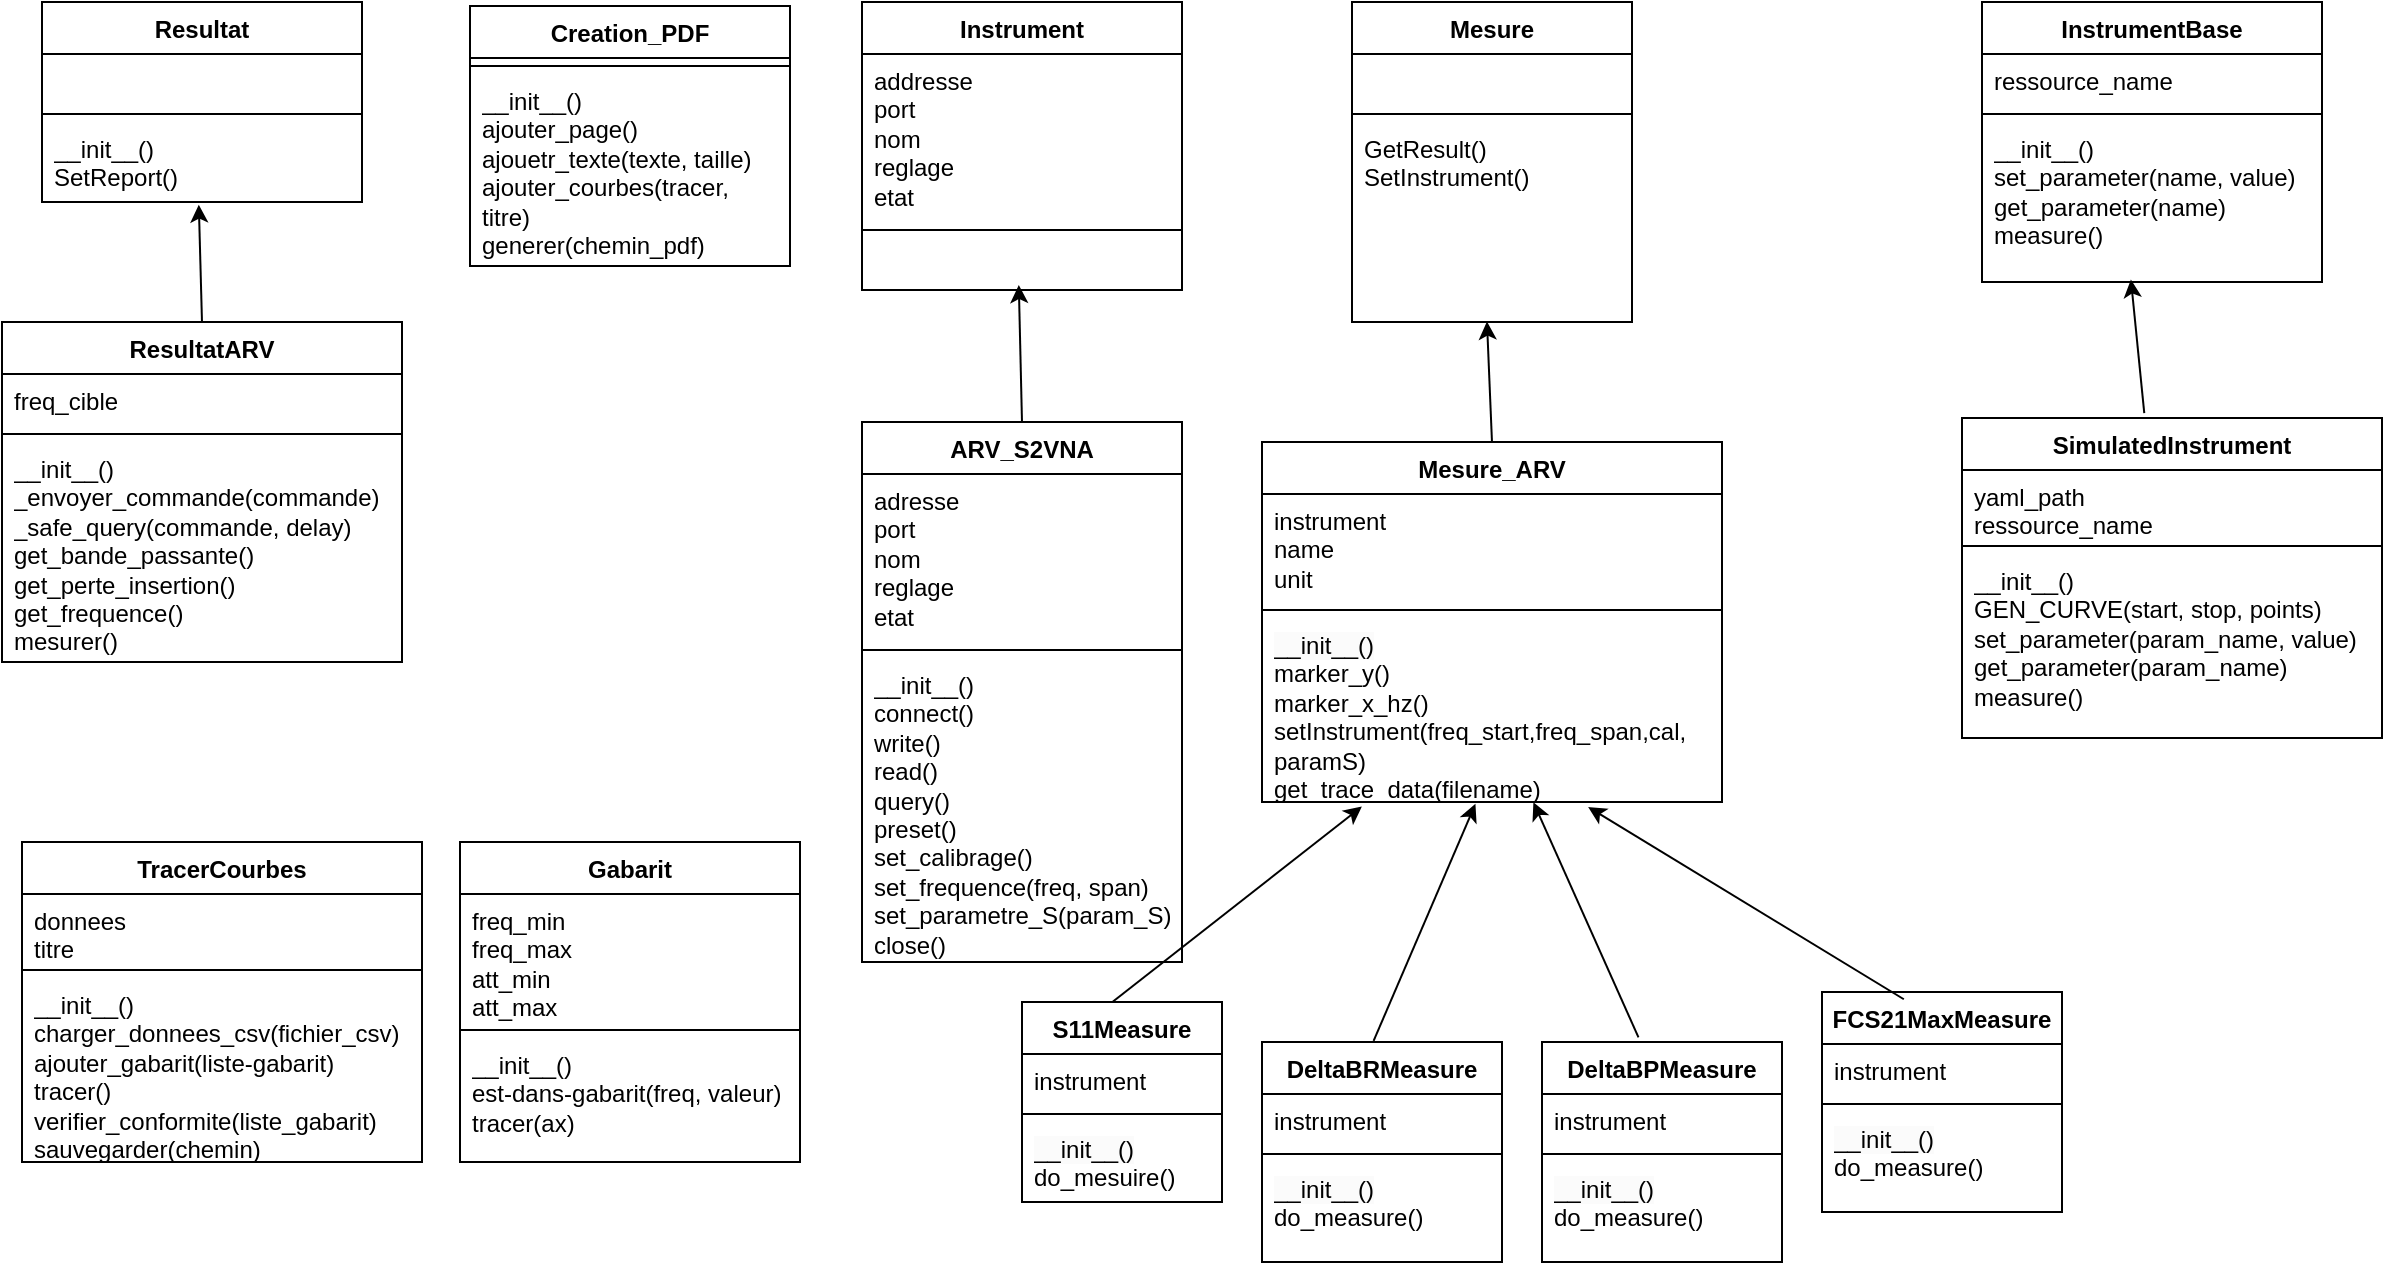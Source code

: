 <mxfile>
    <diagram name="Page-1" id="XPTf3aDHP2g1S3h9bZaN">
        <mxGraphModel dx="752" dy="558" grid="1" gridSize="10" guides="1" tooltips="1" connect="1" arrows="1" fold="1" page="1" pageScale="1" pageWidth="827" pageHeight="1169" math="0" shadow="0">
            <root>
                <mxCell id="0"/>
                <mxCell id="1" parent="0"/>
                <mxCell id="0goYAb9Xifs5LFrfAi84-1" value="Resultat" style="swimlane;fontStyle=1;align=center;verticalAlign=top;childLayout=stackLayout;horizontal=1;startSize=26;horizontalStack=0;resizeParent=1;resizeParentMax=0;resizeLast=0;collapsible=1;marginBottom=0;whiteSpace=wrap;html=1;" parent="1" vertex="1">
                    <mxGeometry x="40" y="150" width="160" height="100" as="geometry"/>
                </mxCell>
                <mxCell id="0goYAb9Xifs5LFrfAi84-2" value="&lt;div&gt;&lt;br&gt;&lt;/div&gt;&lt;div&gt;&lt;br&gt;&lt;/div&gt;" style="text;strokeColor=none;fillColor=none;align=left;verticalAlign=top;spacingLeft=4;spacingRight=4;overflow=hidden;rotatable=0;points=[[0,0.5],[1,0.5]];portConstraint=eastwest;whiteSpace=wrap;html=1;" parent="0goYAb9Xifs5LFrfAi84-1" vertex="1">
                    <mxGeometry y="26" width="160" height="26" as="geometry"/>
                </mxCell>
                <mxCell id="0goYAb9Xifs5LFrfAi84-3" value="" style="line;strokeWidth=1;fillColor=none;align=left;verticalAlign=middle;spacingTop=-1;spacingLeft=3;spacingRight=3;rotatable=0;labelPosition=right;points=[];portConstraint=eastwest;strokeColor=inherit;" parent="0goYAb9Xifs5LFrfAi84-1" vertex="1">
                    <mxGeometry y="52" width="160" height="8" as="geometry"/>
                </mxCell>
                <mxCell id="0goYAb9Xifs5LFrfAi84-4" value="&lt;div&gt;__init__()&lt;/div&gt;SetReport()" style="text;strokeColor=none;fillColor=none;align=left;verticalAlign=top;spacingLeft=4;spacingRight=4;overflow=hidden;rotatable=0;points=[[0,0.5],[1,0.5]];portConstraint=eastwest;whiteSpace=wrap;html=1;" parent="0goYAb9Xifs5LFrfAi84-1" vertex="1">
                    <mxGeometry y="60" width="160" height="40" as="geometry"/>
                </mxCell>
                <mxCell id="0goYAb9Xifs5LFrfAi84-5" value="Mesure" style="swimlane;fontStyle=1;align=center;verticalAlign=top;childLayout=stackLayout;horizontal=1;startSize=26;horizontalStack=0;resizeParent=1;resizeParentMax=0;resizeLast=0;collapsible=1;marginBottom=0;whiteSpace=wrap;html=1;" parent="1" vertex="1">
                    <mxGeometry x="695" y="150" width="140" height="160" as="geometry"/>
                </mxCell>
                <mxCell id="0goYAb9Xifs5LFrfAi84-6" value="&lt;div&gt;&lt;br&gt;&lt;/div&gt;&lt;div&gt;&lt;br&gt;&lt;/div&gt;" style="text;strokeColor=none;fillColor=none;align=left;verticalAlign=top;spacingLeft=4;spacingRight=4;overflow=hidden;rotatable=0;points=[[0,0.5],[1,0.5]];portConstraint=eastwest;whiteSpace=wrap;html=1;" parent="0goYAb9Xifs5LFrfAi84-5" vertex="1">
                    <mxGeometry y="26" width="140" height="26" as="geometry"/>
                </mxCell>
                <mxCell id="0goYAb9Xifs5LFrfAi84-7" value="" style="line;strokeWidth=1;fillColor=none;align=left;verticalAlign=middle;spacingTop=-1;spacingLeft=3;spacingRight=3;rotatable=0;labelPosition=right;points=[];portConstraint=eastwest;strokeColor=inherit;" parent="0goYAb9Xifs5LFrfAi84-5" vertex="1">
                    <mxGeometry y="52" width="140" height="8" as="geometry"/>
                </mxCell>
                <mxCell id="0goYAb9Xifs5LFrfAi84-8" value="GetResult()&lt;div&gt;SetInstrument()&lt;/div&gt;" style="text;strokeColor=none;fillColor=none;align=left;verticalAlign=top;spacingLeft=4;spacingRight=4;overflow=hidden;rotatable=0;points=[[0,0.5],[1,0.5]];portConstraint=eastwest;whiteSpace=wrap;html=1;" parent="0goYAb9Xifs5LFrfAi84-5" vertex="1">
                    <mxGeometry y="60" width="140" height="100" as="geometry"/>
                </mxCell>
                <mxCell id="0goYAb9Xifs5LFrfAi84-9" value="Instrument" style="swimlane;fontStyle=1;align=center;verticalAlign=top;childLayout=stackLayout;horizontal=1;startSize=26;horizontalStack=0;resizeParent=1;resizeParentMax=0;resizeLast=0;collapsible=1;marginBottom=0;whiteSpace=wrap;html=1;" parent="1" vertex="1">
                    <mxGeometry x="450" y="150" width="160" height="144" as="geometry"/>
                </mxCell>
                <mxCell id="0goYAb9Xifs5LFrfAi84-10" value="addresse&lt;div&gt;port&lt;/div&gt;&lt;div&gt;nom&lt;/div&gt;&lt;div&gt;reglage&lt;/div&gt;&lt;div&gt;etat&lt;/div&gt;" style="text;strokeColor=none;fillColor=none;align=left;verticalAlign=top;spacingLeft=4;spacingRight=4;overflow=hidden;rotatable=0;points=[[0,0.5],[1,0.5]];portConstraint=eastwest;whiteSpace=wrap;html=1;" parent="0goYAb9Xifs5LFrfAi84-9" vertex="1">
                    <mxGeometry y="26" width="160" height="84" as="geometry"/>
                </mxCell>
                <mxCell id="0goYAb9Xifs5LFrfAi84-11" value="" style="line;strokeWidth=1;fillColor=none;align=left;verticalAlign=middle;spacingTop=-1;spacingLeft=3;spacingRight=3;rotatable=0;labelPosition=right;points=[];portConstraint=eastwest;strokeColor=inherit;" parent="0goYAb9Xifs5LFrfAi84-9" vertex="1">
                    <mxGeometry y="110" width="160" height="8" as="geometry"/>
                </mxCell>
                <mxCell id="0goYAb9Xifs5LFrfAi84-12" value="&lt;div&gt;&lt;br&gt;&lt;/div&gt;&lt;div&gt;&lt;br&gt;&lt;/div&gt;" style="text;strokeColor=none;fillColor=none;align=left;verticalAlign=top;spacingLeft=4;spacingRight=4;overflow=hidden;rotatable=0;points=[[0,0.5],[1,0.5]];portConstraint=eastwest;whiteSpace=wrap;html=1;" parent="0goYAb9Xifs5LFrfAi84-9" vertex="1">
                    <mxGeometry y="118" width="160" height="26" as="geometry"/>
                </mxCell>
                <mxCell id="2" value="TracerCourbes" style="swimlane;fontStyle=1;align=center;verticalAlign=top;childLayout=stackLayout;horizontal=1;startSize=26;horizontalStack=0;resizeParent=1;resizeParentMax=0;resizeLast=0;collapsible=1;marginBottom=0;whiteSpace=wrap;html=1;" parent="1" vertex="1">
                    <mxGeometry x="30" y="570" width="200" height="160" as="geometry"/>
                </mxCell>
                <mxCell id="3" value="&lt;div&gt;donnees&lt;/div&gt;&lt;div&gt;titre&lt;/div&gt;" style="text;strokeColor=none;fillColor=none;align=left;verticalAlign=top;spacingLeft=4;spacingRight=4;overflow=hidden;rotatable=0;points=[[0,0.5],[1,0.5]];portConstraint=eastwest;whiteSpace=wrap;html=1;" parent="2" vertex="1">
                    <mxGeometry y="26" width="200" height="34" as="geometry"/>
                </mxCell>
                <mxCell id="4" value="" style="line;strokeWidth=1;fillColor=none;align=left;verticalAlign=middle;spacingTop=-1;spacingLeft=3;spacingRight=3;rotatable=0;labelPosition=right;points=[];portConstraint=eastwest;strokeColor=inherit;" parent="2" vertex="1">
                    <mxGeometry y="60" width="200" height="8" as="geometry"/>
                </mxCell>
                <mxCell id="5" value="__init__()&lt;div&gt;&lt;font color=&quot;#000000&quot;&gt;charger_donnees_csv(fichier_csv)&lt;br&gt;&lt;/font&gt;&lt;div&gt;ajouter_gabarit(liste-gabarit)&lt;/div&gt;&lt;div&gt;tracer()&lt;/div&gt;&lt;div&gt;verifier_conformite(liste_gabarit)&lt;/div&gt;&lt;div&gt;sauvegarder(chemin)&lt;/div&gt;&lt;div&gt;&lt;br&gt;&lt;/div&gt;&lt;/div&gt;" style="text;strokeColor=none;fillColor=none;align=left;verticalAlign=top;spacingLeft=4;spacingRight=4;overflow=hidden;rotatable=0;points=[[0,0.5],[1,0.5]];portConstraint=eastwest;whiteSpace=wrap;html=1;" parent="2" vertex="1">
                    <mxGeometry y="68" width="200" height="92" as="geometry"/>
                </mxCell>
                <mxCell id="7" value="Creation_PDF" style="swimlane;fontStyle=1;align=center;verticalAlign=top;childLayout=stackLayout;horizontal=1;startSize=26;horizontalStack=0;resizeParent=1;resizeParentMax=0;resizeLast=0;collapsible=1;marginBottom=0;whiteSpace=wrap;html=1;" parent="1" vertex="1">
                    <mxGeometry x="254" y="152" width="160" height="130" as="geometry"/>
                </mxCell>
                <mxCell id="9" value="" style="line;strokeWidth=1;fillColor=none;align=left;verticalAlign=middle;spacingTop=-1;spacingLeft=3;spacingRight=3;rotatable=0;labelPosition=right;points=[];portConstraint=eastwest;strokeColor=inherit;" parent="7" vertex="1">
                    <mxGeometry y="26" width="160" height="8" as="geometry"/>
                </mxCell>
                <mxCell id="10" value="&lt;span style=&quot;color: rgb(0, 0, 0);&quot;&gt;__init__()&lt;/span&gt;&lt;div&gt;&lt;font color=&quot;#000000&quot;&gt;ajouter_page()&lt;br&gt;&lt;/font&gt;&lt;div&gt;&lt;span style=&quot;color: rgb(0, 0, 0);&quot;&gt;ajouetr_texte(texte, taille)&lt;/span&gt;&lt;/div&gt;&lt;div&gt;&lt;span style=&quot;color: rgb(0, 0, 0);&quot;&gt;ajouter_courbes(tracer, titre)&lt;/span&gt;&lt;/div&gt;&lt;div&gt;&lt;span style=&quot;color: rgb(0, 0, 0);&quot;&gt;generer(chemin_pdf)&lt;/span&gt;&lt;/div&gt;&lt;/div&gt;" style="text;strokeColor=none;fillColor=none;align=left;verticalAlign=top;spacingLeft=4;spacingRight=4;overflow=hidden;rotatable=0;points=[[0,0.5],[1,0.5]];portConstraint=eastwest;whiteSpace=wrap;html=1;" parent="7" vertex="1">
                    <mxGeometry y="34" width="160" height="96" as="geometry"/>
                </mxCell>
                <mxCell id="12" value="Gabarit" style="swimlane;fontStyle=1;align=center;verticalAlign=top;childLayout=stackLayout;horizontal=1;startSize=26;horizontalStack=0;resizeParent=1;resizeParentMax=0;resizeLast=0;collapsible=1;marginBottom=0;whiteSpace=wrap;html=1;" parent="1" vertex="1">
                    <mxGeometry x="249" y="570" width="170" height="160" as="geometry"/>
                </mxCell>
                <mxCell id="13" value="&lt;div&gt;freq_min&lt;/div&gt;&lt;div&gt;freq_max&lt;/div&gt;&lt;div&gt;att_min&lt;/div&gt;&lt;div&gt;att_max&lt;/div&gt;" style="text;strokeColor=none;fillColor=none;align=left;verticalAlign=top;spacingLeft=4;spacingRight=4;overflow=hidden;rotatable=0;points=[[0,0.5],[1,0.5]];portConstraint=eastwest;whiteSpace=wrap;html=1;" parent="12" vertex="1">
                    <mxGeometry y="26" width="170" height="64" as="geometry"/>
                </mxCell>
                <mxCell id="14" value="" style="line;strokeWidth=1;fillColor=none;align=left;verticalAlign=middle;spacingTop=-1;spacingLeft=3;spacingRight=3;rotatable=0;labelPosition=right;points=[];portConstraint=eastwest;strokeColor=inherit;" parent="12" vertex="1">
                    <mxGeometry y="90" width="170" height="8" as="geometry"/>
                </mxCell>
                <mxCell id="15" value="&lt;span style=&quot;color: rgb(0, 0, 0);&quot;&gt;__init__()&lt;/span&gt;&lt;div&gt;&lt;span style=&quot;color: rgb(0, 0, 0);&quot;&gt;est-dans-gabarit(freq, valeur)&lt;/span&gt;&lt;/div&gt;&lt;div&gt;&lt;span style=&quot;color: rgb(0, 0, 0);&quot;&gt;tracer(ax)&lt;/span&gt;&lt;/div&gt;" style="text;strokeColor=none;fillColor=none;align=left;verticalAlign=top;spacingLeft=4;spacingRight=4;overflow=hidden;rotatable=0;points=[[0,0.5],[1,0.5]];portConstraint=eastwest;whiteSpace=wrap;html=1;" parent="12" vertex="1">
                    <mxGeometry y="98" width="170" height="62" as="geometry"/>
                </mxCell>
                <mxCell id="16" value="ARV_S2VNA" style="swimlane;fontStyle=1;align=center;verticalAlign=top;childLayout=stackLayout;horizontal=1;startSize=26;horizontalStack=0;resizeParent=1;resizeParentMax=0;resizeLast=0;collapsible=1;marginBottom=0;whiteSpace=wrap;html=1;" parent="1" vertex="1">
                    <mxGeometry x="450" y="360" width="160" height="270" as="geometry"/>
                </mxCell>
                <mxCell id="17" value="&lt;div&gt;adresse&lt;/div&gt;&lt;div&gt;port&lt;/div&gt;&lt;div&gt;nom&lt;/div&gt;&lt;div&gt;reglage&lt;/div&gt;&lt;div&gt;etat&lt;/div&gt;" style="text;strokeColor=none;fillColor=none;align=left;verticalAlign=top;spacingLeft=4;spacingRight=4;overflow=hidden;rotatable=0;points=[[0,0.5],[1,0.5]];portConstraint=eastwest;whiteSpace=wrap;html=1;" parent="16" vertex="1">
                    <mxGeometry y="26" width="160" height="84" as="geometry"/>
                </mxCell>
                <mxCell id="24" value="" style="endArrow=classic;html=1;entryX=0.49;entryY=0.904;entryDx=0;entryDy=0;entryPerimeter=0;" parent="16" target="0goYAb9Xifs5LFrfAi84-12" edge="1">
                    <mxGeometry width="50" height="50" relative="1" as="geometry">
                        <mxPoint x="80" as="sourcePoint"/>
                        <mxPoint x="72.52" y="-60" as="targetPoint"/>
                    </mxGeometry>
                </mxCell>
                <mxCell id="18" value="" style="line;strokeWidth=1;fillColor=none;align=left;verticalAlign=middle;spacingTop=-1;spacingLeft=3;spacingRight=3;rotatable=0;labelPosition=right;points=[];portConstraint=eastwest;strokeColor=inherit;" parent="16" vertex="1">
                    <mxGeometry y="110" width="160" height="8" as="geometry"/>
                </mxCell>
                <mxCell id="19" value="&lt;span style=&quot;color: rgb(0, 0, 0);&quot;&gt;__init__()&lt;/span&gt;&lt;div&gt;&lt;span style=&quot;color: rgb(0, 0, 0);&quot;&gt;connect()&lt;/span&gt;&lt;/div&gt;&lt;div&gt;&lt;font color=&quot;#000000&quot;&gt;write()&lt;/font&gt;&lt;/div&gt;&lt;div&gt;&lt;font color=&quot;#000000&quot;&gt;read()&lt;/font&gt;&lt;/div&gt;&lt;div&gt;&lt;font color=&quot;#000000&quot;&gt;query()&lt;/font&gt;&lt;/div&gt;&lt;div&gt;&lt;span style=&quot;color: rgb(0, 0, 0);&quot;&gt;preset()&lt;/span&gt;&lt;/div&gt;&lt;div&gt;&lt;span style=&quot;color: rgb(0, 0, 0);&quot;&gt;set_calibrage()&lt;/span&gt;&lt;/div&gt;&lt;div&gt;&lt;span style=&quot;color: rgb(0, 0, 0);&quot;&gt;set_frequence(freq, span)&lt;/span&gt;&lt;/div&gt;&lt;div&gt;&lt;span style=&quot;color: rgb(0, 0, 0);&quot;&gt;set_parametre_S(param_S)&lt;/span&gt;&lt;/div&gt;&lt;div&gt;&lt;span style=&quot;color: rgb(0, 0, 0);&quot;&gt;close()&lt;/span&gt;&lt;/div&gt;&lt;div&gt;&lt;br&gt;&lt;/div&gt;&lt;div&gt;&lt;span style=&quot;color: rgb(0, 0, 0);&quot;&gt;&lt;br&gt;&lt;/span&gt;&lt;/div&gt;" style="text;strokeColor=none;fillColor=none;align=left;verticalAlign=top;spacingLeft=4;spacingRight=4;overflow=hidden;rotatable=0;points=[[0,0.5],[1,0.5]];portConstraint=eastwest;whiteSpace=wrap;html=1;" parent="16" vertex="1">
                    <mxGeometry y="118" width="160" height="152" as="geometry"/>
                </mxCell>
                <mxCell id="20" value="Mesure_ARV" style="swimlane;fontStyle=1;align=center;verticalAlign=top;childLayout=stackLayout;horizontal=1;startSize=26;horizontalStack=0;resizeParent=1;resizeParentMax=0;resizeLast=0;collapsible=1;marginBottom=0;whiteSpace=wrap;html=1;" parent="1" vertex="1">
                    <mxGeometry x="650" y="370" width="230" height="180" as="geometry"/>
                </mxCell>
                <mxCell id="21" value="&lt;div&gt;instrument&lt;/div&gt;&lt;div&gt;name&lt;/div&gt;&lt;div&gt;unit&lt;/div&gt;" style="text;strokeColor=none;fillColor=none;align=left;verticalAlign=top;spacingLeft=4;spacingRight=4;overflow=hidden;rotatable=0;points=[[0,0.5],[1,0.5]];portConstraint=eastwest;whiteSpace=wrap;html=1;" parent="20" vertex="1">
                    <mxGeometry y="26" width="230" height="54" as="geometry"/>
                </mxCell>
                <mxCell id="22" value="" style="line;strokeWidth=1;fillColor=none;align=left;verticalAlign=middle;spacingTop=-1;spacingLeft=3;spacingRight=3;rotatable=0;labelPosition=right;points=[];portConstraint=eastwest;strokeColor=inherit;" parent="20" vertex="1">
                    <mxGeometry y="80" width="230" height="8" as="geometry"/>
                </mxCell>
                <mxCell id="23" value="&lt;span style=&quot;color: rgb(0, 0, 0); font-family: Helvetica; font-size: 12px; font-style: normal; font-variant-ligatures: normal; font-variant-caps: normal; font-weight: 400; letter-spacing: normal; orphans: 2; text-align: left; text-indent: 0px; text-transform: none; widows: 2; word-spacing: 0px; -webkit-text-stroke-width: 0px; white-space: normal; background-color: rgb(251, 251, 251); text-decoration-thickness: initial; text-decoration-style: initial; text-decoration-color: initial; float: none; display: inline !important;&quot;&gt;__init__()&lt;/span&gt;&lt;div&gt;&lt;font color=&quot;#000000&quot;&gt;marker_y()&lt;/font&gt;&lt;/div&gt;&lt;div&gt;&lt;font color=&quot;#000000&quot;&gt;marker_x_hz()&lt;/font&gt;&lt;/div&gt;&lt;div&gt;&lt;font color=&quot;#000000&quot;&gt;setInstrument(freq_start,freq_span,cal, paramS)&lt;/font&gt;&lt;/div&gt;&lt;div&gt;&lt;font color=&quot;#000000&quot;&gt;get_trace_data(filename)&amp;nbsp;&lt;/font&gt;&lt;/div&gt;&lt;div&gt;&lt;font color=&quot;#000000&quot;&gt;&lt;br&gt;&lt;/font&gt;&lt;div&gt;&lt;br&gt;&lt;/div&gt;&lt;/div&gt;" style="text;strokeColor=none;fillColor=none;align=left;verticalAlign=top;spacingLeft=4;spacingRight=4;overflow=hidden;rotatable=0;points=[[0,0.5],[1,0.5]];portConstraint=eastwest;whiteSpace=wrap;html=1;" parent="20" vertex="1">
                    <mxGeometry y="88" width="230" height="92" as="geometry"/>
                </mxCell>
                <mxCell id="25" value="" style="endArrow=classic;html=1;exitX=0.5;exitY=0;exitDx=0;exitDy=0;entryX=0.482;entryY=0.998;entryDx=0;entryDy=0;entryPerimeter=0;" parent="1" source="20" target="0goYAb9Xifs5LFrfAi84-8" edge="1">
                    <mxGeometry width="50" height="50" relative="1" as="geometry">
                        <mxPoint x="540" y="420" as="sourcePoint"/>
                        <mxPoint x="730" y="310" as="targetPoint"/>
                    </mxGeometry>
                </mxCell>
                <mxCell id="27" value="SimulatedInstrument" style="swimlane;fontStyle=1;align=center;verticalAlign=top;childLayout=stackLayout;horizontal=1;startSize=26;horizontalStack=0;resizeParent=1;resizeParentMax=0;resizeLast=0;collapsible=1;marginBottom=0;whiteSpace=wrap;html=1;" parent="1" vertex="1">
                    <mxGeometry x="1000" y="358" width="210" height="160" as="geometry"/>
                </mxCell>
                <mxCell id="28" value="&lt;div&gt;yaml_path&lt;/div&gt;&lt;div&gt;ressource_name&lt;/div&gt;" style="text;strokeColor=none;fillColor=none;align=left;verticalAlign=top;spacingLeft=4;spacingRight=4;overflow=hidden;rotatable=0;points=[[0,0.5],[1,0.5]];portConstraint=eastwest;whiteSpace=wrap;html=1;" parent="27" vertex="1">
                    <mxGeometry y="26" width="210" height="34" as="geometry"/>
                </mxCell>
                <mxCell id="29" value="" style="line;strokeWidth=1;fillColor=none;align=left;verticalAlign=middle;spacingTop=-1;spacingLeft=3;spacingRight=3;rotatable=0;labelPosition=right;points=[];portConstraint=eastwest;strokeColor=inherit;" parent="27" vertex="1">
                    <mxGeometry y="60" width="210" height="8" as="geometry"/>
                </mxCell>
                <mxCell id="30" value="&lt;span style=&quot;color: rgb(0, 0, 0);&quot;&gt;__init__()&lt;/span&gt;&lt;div&gt;&lt;font color=&quot;#000000&quot;&gt;GEN_CURVE(start, stop, points)&lt;br&gt;&lt;/font&gt;&lt;div&gt;&lt;span style=&quot;color: rgb(0, 0, 0);&quot;&gt;&lt;div style=&quot;color: rgb(63, 63, 63); scrollbar-color: rgb(226, 226, 226) rgb(251, 251, 251);&quot;&gt;&lt;span style=&quot;scrollbar-color: rgb(226, 226, 226) rgb(251, 251, 251); color: rgb(0, 0, 0);&quot;&gt;set_parameter(param_name, value)&lt;/span&gt;&lt;/div&gt;&lt;div style=&quot;color: rgb(63, 63, 63); scrollbar-color: rgb(226, 226, 226) rgb(251, 251, 251);&quot;&gt;&lt;span style=&quot;scrollbar-color: rgb(226, 226, 226) rgb(251, 251, 251); color: rgb(0, 0, 0);&quot;&gt;get_parameter(param_name)&lt;/span&gt;&lt;/div&gt;&lt;div style=&quot;color: rgb(63, 63, 63); scrollbar-color: rgb(226, 226, 226) rgb(251, 251, 251);&quot;&gt;&lt;span style=&quot;scrollbar-color: rgb(226, 226, 226) rgb(251, 251, 251); color: rgb(0, 0, 0);&quot;&gt;measure()&lt;/span&gt;&lt;/div&gt;&lt;/span&gt;&lt;/div&gt;&lt;/div&gt;" style="text;strokeColor=none;fillColor=none;align=left;verticalAlign=top;spacingLeft=4;spacingRight=4;overflow=hidden;rotatable=0;points=[[0,0.5],[1,0.5]];portConstraint=eastwest;whiteSpace=wrap;html=1;" parent="27" vertex="1">
                    <mxGeometry y="68" width="210" height="92" as="geometry"/>
                </mxCell>
                <mxCell id="31" value="InstrumentBase" style="swimlane;fontStyle=1;align=center;verticalAlign=top;childLayout=stackLayout;horizontal=1;startSize=26;horizontalStack=0;resizeParent=1;resizeParentMax=0;resizeLast=0;collapsible=1;marginBottom=0;whiteSpace=wrap;html=1;" parent="1" vertex="1">
                    <mxGeometry x="1010" y="150" width="170" height="140" as="geometry"/>
                </mxCell>
                <mxCell id="32" value="&lt;div&gt;ressource_name&lt;/div&gt;" style="text;strokeColor=none;fillColor=none;align=left;verticalAlign=top;spacingLeft=4;spacingRight=4;overflow=hidden;rotatable=0;points=[[0,0.5],[1,0.5]];portConstraint=eastwest;whiteSpace=wrap;html=1;" parent="31" vertex="1">
                    <mxGeometry y="26" width="170" height="26" as="geometry"/>
                </mxCell>
                <mxCell id="33" value="" style="line;strokeWidth=1;fillColor=none;align=left;verticalAlign=middle;spacingTop=-1;spacingLeft=3;spacingRight=3;rotatable=0;labelPosition=right;points=[];portConstraint=eastwest;strokeColor=inherit;" parent="31" vertex="1">
                    <mxGeometry y="52" width="170" height="8" as="geometry"/>
                </mxCell>
                <mxCell id="34" value="&lt;span style=&quot;color: rgb(0, 0, 0);&quot;&gt;__init__()&lt;/span&gt;&lt;div&gt;&lt;span style=&quot;color: rgb(0, 0, 0);&quot;&gt;set_parameter(name, value)&lt;/span&gt;&lt;/div&gt;&lt;div&gt;&lt;span style=&quot;color: rgb(0, 0, 0);&quot;&gt;get_parameter(name)&lt;/span&gt;&lt;/div&gt;&lt;div&gt;&lt;span style=&quot;color: rgb(0, 0, 0);&quot;&gt;measure()&lt;/span&gt;&lt;/div&gt;" style="text;strokeColor=none;fillColor=none;align=left;verticalAlign=top;spacingLeft=4;spacingRight=4;overflow=hidden;rotatable=0;points=[[0,0.5],[1,0.5]];portConstraint=eastwest;whiteSpace=wrap;html=1;" parent="31" vertex="1">
                    <mxGeometry y="60" width="170" height="80" as="geometry"/>
                </mxCell>
                <mxCell id="36" value="" style="endArrow=classic;html=1;exitX=0.434;exitY=-0.015;exitDx=0;exitDy=0;exitPerimeter=0;entryX=0.438;entryY=0.985;entryDx=0;entryDy=0;entryPerimeter=0;" parent="1" source="27" target="34" edge="1">
                    <mxGeometry width="50" height="50" relative="1" as="geometry">
                        <mxPoint x="520" y="700" as="sourcePoint"/>
                        <mxPoint x="570" y="650" as="targetPoint"/>
                    </mxGeometry>
                </mxCell>
                <mxCell id="37" value="FCS21MaxMeasure" style="swimlane;fontStyle=1;align=center;verticalAlign=top;childLayout=stackLayout;horizontal=1;startSize=26;horizontalStack=0;resizeParent=1;resizeParentMax=0;resizeLast=0;collapsible=1;marginBottom=0;whiteSpace=wrap;html=1;" parent="1" vertex="1">
                    <mxGeometry x="930" y="645" width="120" height="110" as="geometry"/>
                </mxCell>
                <mxCell id="38" value="&lt;div&gt;instrument&lt;/div&gt;" style="text;strokeColor=none;fillColor=none;align=left;verticalAlign=top;spacingLeft=4;spacingRight=4;overflow=hidden;rotatable=0;points=[[0,0.5],[1,0.5]];portConstraint=eastwest;whiteSpace=wrap;html=1;" parent="37" vertex="1">
                    <mxGeometry y="26" width="120" height="26" as="geometry"/>
                </mxCell>
                <mxCell id="39" value="" style="line;strokeWidth=1;fillColor=none;align=left;verticalAlign=middle;spacingTop=-1;spacingLeft=3;spacingRight=3;rotatable=0;labelPosition=right;points=[];portConstraint=eastwest;strokeColor=inherit;" parent="37" vertex="1">
                    <mxGeometry y="52" width="120" height="8" as="geometry"/>
                </mxCell>
                <mxCell id="40" value="&lt;span style=&quot;color: rgb(0, 0, 0); font-family: Helvetica; font-size: 12px; font-style: normal; font-variant-ligatures: normal; font-variant-caps: normal; font-weight: 400; letter-spacing: normal; orphans: 2; text-align: left; text-indent: 0px; text-transform: none; widows: 2; word-spacing: 0px; -webkit-text-stroke-width: 0px; white-space: normal; background-color: rgb(251, 251, 251); text-decoration-thickness: initial; text-decoration-style: initial; text-decoration-color: initial; float: none; display: inline !important;&quot;&gt;__init__()&lt;/span&gt;&lt;div&gt;&lt;span style=&quot;background-color: transparent;&quot;&gt;do_measure()&amp;nbsp;&lt;/span&gt;&lt;/div&gt;&lt;div&gt;&lt;font color=&quot;#000000&quot;&gt;&lt;br&gt;&lt;/font&gt;&lt;div&gt;&lt;br&gt;&lt;/div&gt;&lt;/div&gt;" style="text;strokeColor=none;fillColor=none;align=left;verticalAlign=top;spacingLeft=4;spacingRight=4;overflow=hidden;rotatable=0;points=[[0,0.5],[1,0.5]];portConstraint=eastwest;whiteSpace=wrap;html=1;" parent="37" vertex="1">
                    <mxGeometry y="60" width="120" height="50" as="geometry"/>
                </mxCell>
                <mxCell id="41" value="S11Measure" style="swimlane;fontStyle=1;align=center;verticalAlign=top;childLayout=stackLayout;horizontal=1;startSize=26;horizontalStack=0;resizeParent=1;resizeParentMax=0;resizeLast=0;collapsible=1;marginBottom=0;whiteSpace=wrap;html=1;" parent="1" vertex="1">
                    <mxGeometry x="530" y="650" width="100" height="100" as="geometry"/>
                </mxCell>
                <mxCell id="42" value="&lt;div&gt;instrument&lt;/div&gt;" style="text;strokeColor=none;fillColor=none;align=left;verticalAlign=top;spacingLeft=4;spacingRight=4;overflow=hidden;rotatable=0;points=[[0,0.5],[1,0.5]];portConstraint=eastwest;whiteSpace=wrap;html=1;" parent="41" vertex="1">
                    <mxGeometry y="26" width="100" height="26" as="geometry"/>
                </mxCell>
                <mxCell id="43" value="" style="line;strokeWidth=1;fillColor=none;align=left;verticalAlign=middle;spacingTop=-1;spacingLeft=3;spacingRight=3;rotatable=0;labelPosition=right;points=[];portConstraint=eastwest;strokeColor=inherit;" parent="41" vertex="1">
                    <mxGeometry y="52" width="100" height="8" as="geometry"/>
                </mxCell>
                <mxCell id="44" value="&lt;span style=&quot;color: rgb(0, 0, 0); font-family: Helvetica; font-size: 12px; font-style: normal; font-variant-ligatures: normal; font-variant-caps: normal; font-weight: 400; letter-spacing: normal; orphans: 2; text-align: left; text-indent: 0px; text-transform: none; widows: 2; word-spacing: 0px; -webkit-text-stroke-width: 0px; white-space: normal; background-color: rgb(251, 251, 251); text-decoration-thickness: initial; text-decoration-style: initial; text-decoration-color: initial; float: none; display: inline !important;&quot;&gt;__init__()&lt;/span&gt;&lt;div&gt;&lt;span style=&quot;background-color: transparent;&quot;&gt;&lt;font color=&quot;#000000&quot;&gt;do_mesuire()&lt;/font&gt;&lt;/span&gt;&lt;span style=&quot;background-color: transparent; color: rgb(63, 63, 63);&quot;&gt;&amp;nbsp;&lt;/span&gt;&lt;/div&gt;&lt;div&gt;&lt;font color=&quot;#000000&quot;&gt;&lt;br&gt;&lt;/font&gt;&lt;div&gt;&lt;br&gt;&lt;/div&gt;&lt;/div&gt;" style="text;strokeColor=none;fillColor=none;align=left;verticalAlign=top;spacingLeft=4;spacingRight=4;overflow=hidden;rotatable=0;points=[[0,0.5],[1,0.5]];portConstraint=eastwest;whiteSpace=wrap;html=1;" parent="41" vertex="1">
                    <mxGeometry y="60" width="100" height="40" as="geometry"/>
                </mxCell>
                <mxCell id="45" value="" style="endArrow=classic;html=1;exitX=0.452;exitY=0;exitDx=0;exitDy=0;exitPerimeter=0;entryX=0.217;entryY=1.025;entryDx=0;entryDy=0;entryPerimeter=0;" parent="1" source="41" edge="1" target="23">
                    <mxGeometry width="50" height="50" relative="1" as="geometry">
                        <mxPoint x="684" y="596" as="sourcePoint"/>
                        <mxPoint x="730" y="510" as="targetPoint"/>
                    </mxGeometry>
                </mxCell>
                <mxCell id="46" value="" style="endArrow=classic;html=1;exitX=0.341;exitY=0.033;exitDx=0;exitDy=0;exitPerimeter=0;entryX=0.709;entryY=1.027;entryDx=0;entryDy=0;entryPerimeter=0;" parent="1" source="37" target="23" edge="1">
                    <mxGeometry width="50" height="50" relative="1" as="geometry">
                        <mxPoint x="694" y="606" as="sourcePoint"/>
                        <mxPoint x="740" y="520" as="targetPoint"/>
                    </mxGeometry>
                </mxCell>
                <mxCell id="48" value="DeltaBPMeasure" style="swimlane;fontStyle=1;align=center;verticalAlign=top;childLayout=stackLayout;horizontal=1;startSize=26;horizontalStack=0;resizeParent=1;resizeParentMax=0;resizeLast=0;collapsible=1;marginBottom=0;whiteSpace=wrap;html=1;" parent="1" vertex="1">
                    <mxGeometry x="790" y="670" width="120" height="110" as="geometry"/>
                </mxCell>
                <mxCell id="49" value="&lt;div&gt;instrument&lt;/div&gt;" style="text;strokeColor=none;fillColor=none;align=left;verticalAlign=top;spacingLeft=4;spacingRight=4;overflow=hidden;rotatable=0;points=[[0,0.5],[1,0.5]];portConstraint=eastwest;whiteSpace=wrap;html=1;" parent="48" vertex="1">
                    <mxGeometry y="26" width="120" height="26" as="geometry"/>
                </mxCell>
                <mxCell id="50" value="" style="line;strokeWidth=1;fillColor=none;align=left;verticalAlign=middle;spacingTop=-1;spacingLeft=3;spacingRight=3;rotatable=0;labelPosition=right;points=[];portConstraint=eastwest;strokeColor=inherit;" parent="48" vertex="1">
                    <mxGeometry y="52" width="120" height="8" as="geometry"/>
                </mxCell>
                <mxCell id="51" value="&lt;span style=&quot;color: rgb(0, 0, 0); font-family: Helvetica; font-size: 12px; font-style: normal; font-variant-ligatures: normal; font-variant-caps: normal; font-weight: 400; letter-spacing: normal; orphans: 2; text-align: left; text-indent: 0px; text-transform: none; widows: 2; word-spacing: 0px; -webkit-text-stroke-width: 0px; white-space: normal; background-color: rgb(251, 251, 251); text-decoration-thickness: initial; text-decoration-style: initial; text-decoration-color: initial; float: none; display: inline !important;&quot;&gt;__init__()&lt;/span&gt;&lt;div&gt;&lt;span style=&quot;background-color: transparent;&quot;&gt;do_measure()&amp;nbsp;&lt;/span&gt;&lt;/div&gt;&lt;div&gt;&lt;font color=&quot;#000000&quot;&gt;&lt;br&gt;&lt;/font&gt;&lt;div&gt;&lt;br&gt;&lt;/div&gt;&lt;/div&gt;" style="text;strokeColor=none;fillColor=none;align=left;verticalAlign=top;spacingLeft=4;spacingRight=4;overflow=hidden;rotatable=0;points=[[0,0.5],[1,0.5]];portConstraint=eastwest;whiteSpace=wrap;html=1;" parent="48" vertex="1">
                    <mxGeometry y="60" width="120" height="50" as="geometry"/>
                </mxCell>
                <mxCell id="52" value="DeltaBRMeasure" style="swimlane;fontStyle=1;align=center;verticalAlign=top;childLayout=stackLayout;horizontal=1;startSize=26;horizontalStack=0;resizeParent=1;resizeParentMax=0;resizeLast=0;collapsible=1;marginBottom=0;whiteSpace=wrap;html=1;" parent="1" vertex="1">
                    <mxGeometry x="650" y="670" width="120" height="110" as="geometry"/>
                </mxCell>
                <mxCell id="53" value="&lt;div&gt;instrument&lt;/div&gt;" style="text;strokeColor=none;fillColor=none;align=left;verticalAlign=top;spacingLeft=4;spacingRight=4;overflow=hidden;rotatable=0;points=[[0,0.5],[1,0.5]];portConstraint=eastwest;whiteSpace=wrap;html=1;" parent="52" vertex="1">
                    <mxGeometry y="26" width="120" height="26" as="geometry"/>
                </mxCell>
                <mxCell id="54" value="" style="line;strokeWidth=1;fillColor=none;align=left;verticalAlign=middle;spacingTop=-1;spacingLeft=3;spacingRight=3;rotatable=0;labelPosition=right;points=[];portConstraint=eastwest;strokeColor=inherit;" parent="52" vertex="1">
                    <mxGeometry y="52" width="120" height="8" as="geometry"/>
                </mxCell>
                <mxCell id="55" value="&lt;span style=&quot;color: rgb(0, 0, 0); font-family: Helvetica; font-size: 12px; font-style: normal; font-variant-ligatures: normal; font-variant-caps: normal; font-weight: 400; letter-spacing: normal; orphans: 2; text-align: left; text-indent: 0px; text-transform: none; widows: 2; word-spacing: 0px; -webkit-text-stroke-width: 0px; white-space: normal; background-color: rgb(251, 251, 251); text-decoration-thickness: initial; text-decoration-style: initial; text-decoration-color: initial; float: none; display: inline !important;&quot;&gt;__init__()&lt;/span&gt;&lt;div&gt;&lt;span style=&quot;background-color: transparent;&quot;&gt;do_measure()&amp;nbsp;&lt;/span&gt;&lt;/div&gt;&lt;div&gt;&lt;font color=&quot;#000000&quot;&gt;&lt;br&gt;&lt;/font&gt;&lt;div&gt;&lt;br&gt;&lt;/div&gt;&lt;/div&gt;" style="text;strokeColor=none;fillColor=none;align=left;verticalAlign=top;spacingLeft=4;spacingRight=4;overflow=hidden;rotatable=0;points=[[0,0.5],[1,0.5]];portConstraint=eastwest;whiteSpace=wrap;html=1;" parent="52" vertex="1">
                    <mxGeometry y="60" width="120" height="50" as="geometry"/>
                </mxCell>
                <mxCell id="56" value="" style="endArrow=classic;html=1;entryX=0.464;entryY=1.01;entryDx=0;entryDy=0;entryPerimeter=0;exitX=0.465;exitY=-0.005;exitDx=0;exitDy=0;exitPerimeter=0;" parent="1" source="52" target="23" edge="1">
                    <mxGeometry width="50" height="50" relative="1" as="geometry">
                        <mxPoint x="810" y="670" as="sourcePoint"/>
                        <mxPoint x="860" y="620" as="targetPoint"/>
                    </mxGeometry>
                </mxCell>
                <mxCell id="57" value="" style="endArrow=classic;html=1;entryX=0.59;entryY=1.001;entryDx=0;entryDy=0;entryPerimeter=0;exitX=0.402;exitY=-0.021;exitDx=0;exitDy=0;exitPerimeter=0;" parent="1" source="48" target="23" edge="1">
                    <mxGeometry width="50" height="50" relative="1" as="geometry">
                        <mxPoint x="810" y="670" as="sourcePoint"/>
                        <mxPoint x="860" y="620" as="targetPoint"/>
                    </mxGeometry>
                </mxCell>
                <mxCell id="58" value="ResultatARV" style="swimlane;fontStyle=1;align=center;verticalAlign=top;childLayout=stackLayout;horizontal=1;startSize=26;horizontalStack=0;resizeParent=1;resizeParentMax=0;resizeLast=0;collapsible=1;marginBottom=0;whiteSpace=wrap;html=1;" vertex="1" parent="1">
                    <mxGeometry x="20" y="310" width="200" height="170" as="geometry"/>
                </mxCell>
                <mxCell id="59" value="&lt;div&gt;freq_cible&lt;/div&gt;" style="text;strokeColor=none;fillColor=none;align=left;verticalAlign=top;spacingLeft=4;spacingRight=4;overflow=hidden;rotatable=0;points=[[0,0.5],[1,0.5]];portConstraint=eastwest;whiteSpace=wrap;html=1;" vertex="1" parent="58">
                    <mxGeometry y="26" width="200" height="26" as="geometry"/>
                </mxCell>
                <mxCell id="60" value="" style="line;strokeWidth=1;fillColor=none;align=left;verticalAlign=middle;spacingTop=-1;spacingLeft=3;spacingRight=3;rotatable=0;labelPosition=right;points=[];portConstraint=eastwest;strokeColor=inherit;" vertex="1" parent="58">
                    <mxGeometry y="52" width="200" height="8" as="geometry"/>
                </mxCell>
                <mxCell id="61" value="&lt;div&gt;__init__()&lt;/div&gt;_envoyer_commande(commande)&lt;div&gt;_safe_query(commande, delay)&lt;/div&gt;&lt;div&gt;get_bande_passante()&lt;/div&gt;&lt;div&gt;get_perte_insertion()&lt;/div&gt;&lt;div&gt;get_frequence()&lt;/div&gt;&lt;div&gt;mesurer()&lt;/div&gt;" style="text;strokeColor=none;fillColor=none;align=left;verticalAlign=top;spacingLeft=4;spacingRight=4;overflow=hidden;rotatable=0;points=[[0,0.5],[1,0.5]];portConstraint=eastwest;whiteSpace=wrap;html=1;" vertex="1" parent="58">
                    <mxGeometry y="60" width="200" height="110" as="geometry"/>
                </mxCell>
                <mxCell id="62" value="" style="endArrow=classic;html=1;entryX=0.49;entryY=1.033;entryDx=0;entryDy=0;entryPerimeter=0;exitX=0.5;exitY=0;exitDx=0;exitDy=0;" edge="1" parent="1" source="58" target="0goYAb9Xifs5LFrfAi84-4">
                    <mxGeometry width="50" height="50" relative="1" as="geometry">
                        <mxPoint x="170" y="270" as="sourcePoint"/>
                        <mxPoint x="168" y="202" as="targetPoint"/>
                    </mxGeometry>
                </mxCell>
            </root>
        </mxGraphModel>
    </diagram>
</mxfile>